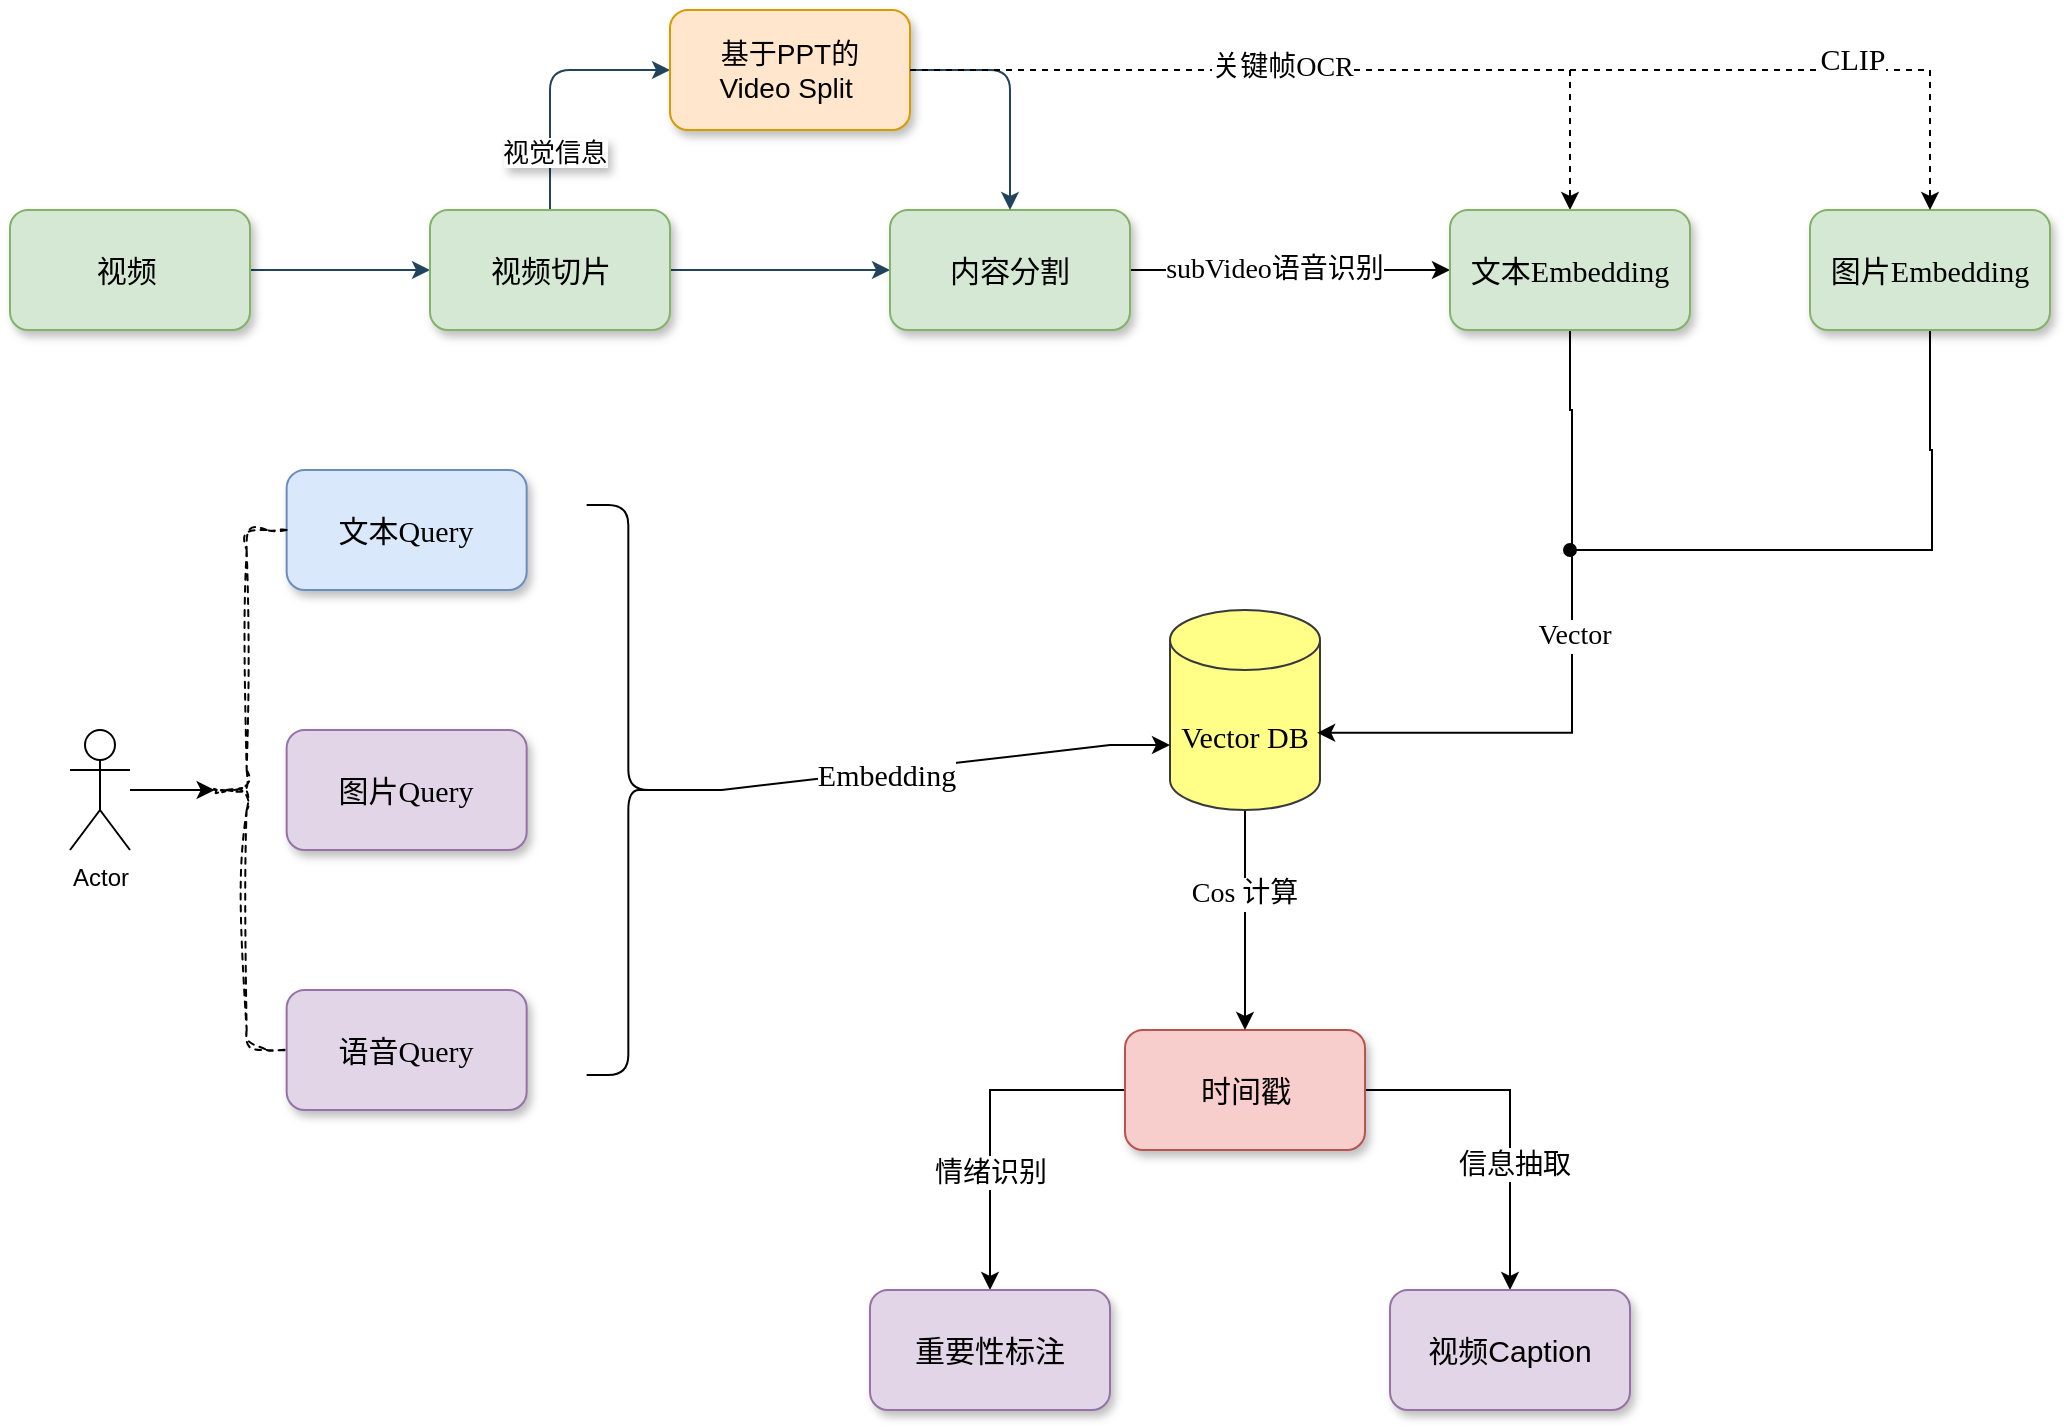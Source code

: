 <mxfile version="24.2.8" type="github">
  <diagram name="Page-1" id="05_qrIEIQOvFknr4RdYY">
    <mxGraphModel dx="1219" dy="620" grid="1" gridSize="10" guides="1" tooltips="1" connect="1" arrows="1" fold="1" page="1" pageScale="1" pageWidth="1169" pageHeight="827" background="none" math="0" shadow="0">
      <root>
        <mxCell id="0" />
        <mxCell id="1" parent="0" />
        <mxCell id="qx2lQG8inNgRZtBNaHFF-1" style="edgeStyle=orthogonalEdgeStyle;rounded=1;orthogonalLoop=1;jettySize=auto;html=1;exitX=1;exitY=0.5;exitDx=0;exitDy=0;labelBackgroundColor=none;strokeColor=#23445D;fontColor=default;" parent="1" source="qx2lQG8inNgRZtBNaHFF-2" target="qx2lQG8inNgRZtBNaHFF-5" edge="1">
          <mxGeometry relative="1" as="geometry" />
        </mxCell>
        <mxCell id="qx2lQG8inNgRZtBNaHFF-2" value="视频&lt;span style=&quot;white-space: pre; font-size: 15px;&quot;&gt;&#x9;&lt;/span&gt;" style="rounded=1;whiteSpace=wrap;html=1;shadow=1;labelBackgroundColor=none;fillColor=#d5e8d4;strokeColor=#82b366;fontSize=15;" parent="1" vertex="1">
          <mxGeometry x="90" y="140" width="120" height="60" as="geometry" />
        </mxCell>
        <mxCell id="qx2lQG8inNgRZtBNaHFF-3" style="edgeStyle=orthogonalEdgeStyle;rounded=1;orthogonalLoop=1;jettySize=auto;html=1;exitX=1;exitY=0.5;exitDx=0;exitDy=0;labelBackgroundColor=none;strokeColor=#23445D;fontColor=default;" parent="1" source="qx2lQG8inNgRZtBNaHFF-5" target="qx2lQG8inNgRZtBNaHFF-7" edge="1">
          <mxGeometry relative="1" as="geometry" />
        </mxCell>
        <mxCell id="qx2lQG8inNgRZtBNaHFF-4" style="edgeStyle=orthogonalEdgeStyle;rounded=1;orthogonalLoop=1;jettySize=auto;html=1;exitX=0.5;exitY=0;exitDx=0;exitDy=0;entryX=0;entryY=0.5;entryDx=0;entryDy=0;labelBackgroundColor=none;strokeColor=#23445D;fontColor=default;" parent="1" source="qx2lQG8inNgRZtBNaHFF-5" target="qx2lQG8inNgRZtBNaHFF-9" edge="1">
          <mxGeometry relative="1" as="geometry" />
        </mxCell>
        <mxCell id="qx2lQG8inNgRZtBNaHFF-37" value="视觉信息" style="edgeLabel;html=1;align=center;verticalAlign=middle;resizable=0;points=[];fontSize=13;fontFamily=Comic Sans MS;textShadow=1;" parent="qx2lQG8inNgRZtBNaHFF-4" vertex="1" connectable="0">
          <mxGeometry x="-0.548" y="-2" relative="1" as="geometry">
            <mxPoint as="offset" />
          </mxGeometry>
        </mxCell>
        <mxCell id="qx2lQG8inNgRZtBNaHFF-5" value="视频切片" style="rounded=1;html=1;shadow=1;labelBackgroundColor=none;fillColor=#d5e8d4;strokeColor=#82b366;fontSize=15;" parent="1" vertex="1">
          <mxGeometry x="300" y="140" width="120" height="60" as="geometry" />
        </mxCell>
        <mxCell id="qx2lQG8inNgRZtBNaHFF-38" style="edgeStyle=orthogonalEdgeStyle;rounded=0;orthogonalLoop=1;jettySize=auto;html=1;exitX=1;exitY=0.5;exitDx=0;exitDy=0;" parent="1" source="qx2lQG8inNgRZtBNaHFF-7" target="qx2lQG8inNgRZtBNaHFF-36" edge="1">
          <mxGeometry relative="1" as="geometry" />
        </mxCell>
        <mxCell id="qx2lQG8inNgRZtBNaHFF-45" value="subVideo语音识别" style="edgeLabel;html=1;align=center;verticalAlign=middle;resizable=0;points=[];fontSize=14;fontFamily=Comic Sans MS;" parent="qx2lQG8inNgRZtBNaHFF-38" vertex="1" connectable="0">
          <mxGeometry x="-0.101" relative="1" as="geometry">
            <mxPoint as="offset" />
          </mxGeometry>
        </mxCell>
        <mxCell id="qx2lQG8inNgRZtBNaHFF-7" value="内容分割" style="rounded=1;whiteSpace=wrap;html=1;shadow=1;labelBackgroundColor=none;fillColor=#d5e8d4;strokeColor=#82b366;fontSize=15;" parent="1" vertex="1">
          <mxGeometry x="530" y="140" width="120" height="60" as="geometry" />
        </mxCell>
        <mxCell id="qx2lQG8inNgRZtBNaHFF-8" style="edgeStyle=orthogonalEdgeStyle;rounded=1;orthogonalLoop=1;jettySize=auto;html=1;exitX=1;exitY=0.5;exitDx=0;exitDy=0;entryX=0.5;entryY=0;entryDx=0;entryDy=0;labelBackgroundColor=none;strokeColor=#23445D;fontColor=default;" parent="1" source="qx2lQG8inNgRZtBNaHFF-9" target="qx2lQG8inNgRZtBNaHFF-7" edge="1">
          <mxGeometry relative="1" as="geometry" />
        </mxCell>
        <mxCell id="qx2lQG8inNgRZtBNaHFF-39" style="edgeStyle=orthogonalEdgeStyle;rounded=0;orthogonalLoop=1;jettySize=auto;html=1;exitX=1;exitY=0.5;exitDx=0;exitDy=0;entryX=0.5;entryY=0;entryDx=0;entryDy=0;dashed=1;" parent="1" source="qx2lQG8inNgRZtBNaHFF-9" target="qx2lQG8inNgRZtBNaHFF-36" edge="1">
          <mxGeometry relative="1" as="geometry" />
        </mxCell>
        <mxCell id="qx2lQG8inNgRZtBNaHFF-9" value="基于PPT的&lt;div style=&quot;font-size: 14px;&quot;&gt;Video Split&amp;nbsp;&lt;/div&gt;" style="rounded=1;whiteSpace=wrap;html=1;shadow=1;labelBackgroundColor=none;fillColor=#ffe6cc;strokeColor=#d79b00;fontSize=14;" parent="1" vertex="1">
          <mxGeometry x="420" y="40" width="120" height="60" as="geometry" />
        </mxCell>
        <mxCell id="qx2lQG8inNgRZtBNaHFF-25" value="文本Query" style="rounded=1;whiteSpace=wrap;html=1;shadow=1;labelBackgroundColor=none;fillColor=#dae8fc;strokeColor=#6c8ebf;fontFamily=Comic Sans MS;fontSize=15;" parent="1" vertex="1">
          <mxGeometry x="228.33" y="270" width="120" height="60" as="geometry" />
        </mxCell>
        <mxCell id="34lqFkvomcDJ_T_kLayH-26" style="edgeStyle=orthogonalEdgeStyle;rounded=0;orthogonalLoop=1;jettySize=auto;html=1;" edge="1" parent="1" source="qx2lQG8inNgRZtBNaHFF-26" target="34lqFkvomcDJ_T_kLayH-10">
          <mxGeometry relative="1" as="geometry" />
        </mxCell>
        <mxCell id="34lqFkvomcDJ_T_kLayH-27" value="信息抽取" style="edgeLabel;html=1;align=center;verticalAlign=middle;resizable=0;points=[];fontSize=14;" vertex="1" connectable="0" parent="34lqFkvomcDJ_T_kLayH-26">
          <mxGeometry x="0.265" y="2" relative="1" as="geometry">
            <mxPoint as="offset" />
          </mxGeometry>
        </mxCell>
        <mxCell id="34lqFkvomcDJ_T_kLayH-28" style="edgeStyle=orthogonalEdgeStyle;rounded=0;orthogonalLoop=1;jettySize=auto;html=1;entryX=0.5;entryY=0;entryDx=0;entryDy=0;" edge="1" parent="1" source="qx2lQG8inNgRZtBNaHFF-26" target="34lqFkvomcDJ_T_kLayH-9">
          <mxGeometry relative="1" as="geometry" />
        </mxCell>
        <mxCell id="34lqFkvomcDJ_T_kLayH-29" value="情绪识别" style="edgeLabel;html=1;align=center;verticalAlign=middle;resizable=0;points=[];fontSize=14;" vertex="1" connectable="0" parent="34lqFkvomcDJ_T_kLayH-28">
          <mxGeometry x="0.291" relative="1" as="geometry">
            <mxPoint as="offset" />
          </mxGeometry>
        </mxCell>
        <mxCell id="qx2lQG8inNgRZtBNaHFF-26" value="时间戳" style="rounded=1;whiteSpace=wrap;html=1;shadow=1;labelBackgroundColor=none;fillColor=#f8cecc;strokeColor=#b85450;fontSize=15;" parent="1" vertex="1">
          <mxGeometry x="647.5" y="550" width="120" height="60" as="geometry" />
        </mxCell>
        <mxCell id="qx2lQG8inNgRZtBNaHFF-56" style="edgeStyle=orthogonalEdgeStyle;rounded=0;orthogonalLoop=1;jettySize=auto;html=1;entryX=0.5;entryY=0;entryDx=0;entryDy=0;" parent="1" source="qx2lQG8inNgRZtBNaHFF-34" target="qx2lQG8inNgRZtBNaHFF-26" edge="1">
          <mxGeometry relative="1" as="geometry" />
        </mxCell>
        <mxCell id="qx2lQG8inNgRZtBNaHFF-57" value="Cos 计算" style="edgeLabel;html=1;align=center;verticalAlign=middle;resizable=0;points=[];fontFamily=Comic Sans MS;fontSize=14;" parent="qx2lQG8inNgRZtBNaHFF-56" vertex="1" connectable="0">
          <mxGeometry x="-0.24" y="-1" relative="1" as="geometry">
            <mxPoint as="offset" />
          </mxGeometry>
        </mxCell>
        <mxCell id="qx2lQG8inNgRZtBNaHFF-34" value="&lt;font face=&quot;Comic Sans MS&quot; style=&quot;font-size: 15px;&quot;&gt;Vector DB&lt;/font&gt;" style="shape=cylinder3;whiteSpace=wrap;html=1;boundedLbl=1;backgroundOutline=1;size=15;fillColor=#ffff88;strokeColor=#36393d;fontSize=15;" parent="1" vertex="1">
          <mxGeometry x="670" y="340" width="75" height="100" as="geometry" />
        </mxCell>
        <mxCell id="34lqFkvomcDJ_T_kLayH-15" value="" style="edgeStyle=orthogonalEdgeStyle;rounded=0;orthogonalLoop=1;jettySize=auto;html=1;entryX=0.981;entryY=0.614;entryDx=0;entryDy=0;entryPerimeter=0;" edge="1" parent="1" source="qx2lQG8inNgRZtBNaHFF-36" target="qx2lQG8inNgRZtBNaHFF-34">
          <mxGeometry relative="1" as="geometry">
            <mxPoint x="870" y="280" as="targetPoint" />
            <Array as="points">
              <mxPoint x="870" y="240" />
              <mxPoint x="871" y="240" />
              <mxPoint x="871" y="401" />
            </Array>
          </mxGeometry>
        </mxCell>
        <mxCell id="34lqFkvomcDJ_T_kLayH-17" value="Vector" style="edgeLabel;html=1;align=center;verticalAlign=middle;resizable=0;points=[];fontSize=14;fontFamily=Comic Sans MS;" vertex="1" connectable="0" parent="34lqFkvomcDJ_T_kLayH-15">
          <mxGeometry x="-0.069" y="1" relative="1" as="geometry">
            <mxPoint as="offset" />
          </mxGeometry>
        </mxCell>
        <mxCell id="qx2lQG8inNgRZtBNaHFF-36" value="文本Embedding" style="rounded=1;whiteSpace=wrap;html=1;shadow=1;labelBackgroundColor=none;fillColor=#d5e8d4;strokeColor=#82b366;fontSize=15;fontFamily=Comic Sans MS;" parent="1" vertex="1">
          <mxGeometry x="810" y="140" width="120" height="60" as="geometry" />
        </mxCell>
        <mxCell id="qx2lQG8inNgRZtBNaHFF-53" value="Actor" style="shape=umlActor;verticalLabelPosition=bottom;verticalAlign=top;html=1;outlineConnect=0;" parent="1" vertex="1">
          <mxGeometry x="120" y="400" width="30" height="60" as="geometry" />
        </mxCell>
        <mxCell id="qx2lQG8inNgRZtBNaHFF-58" value="语音Query" style="rounded=1;whiteSpace=wrap;html=1;shadow=1;labelBackgroundColor=none;fillColor=#e1d5e7;strokeColor=#9673a6;fontFamily=Comic Sans MS;fontSize=15;" parent="1" vertex="1">
          <mxGeometry x="228.33" y="530" width="120" height="60" as="geometry" />
        </mxCell>
        <mxCell id="qx2lQG8inNgRZtBNaHFF-59" value="图片Query" style="rounded=1;whiteSpace=wrap;html=1;shadow=1;labelBackgroundColor=none;fillColor=#e1d5e7;strokeColor=#9673a6;fontFamily=Comic Sans MS;fontSize=15;" parent="1" vertex="1">
          <mxGeometry x="228.33" y="400" width="120" height="60" as="geometry" />
        </mxCell>
        <mxCell id="qx2lQG8inNgRZtBNaHFF-65" value="" style="shape=curlyBracket;whiteSpace=wrap;html=1;rounded=1;labelPosition=left;verticalLabelPosition=middle;align=right;verticalAlign=middle;labelBackgroundColor=none;labelBorderColor=none;textShadow=0;sketch=1;curveFitting=1;jiggle=2;gradientColor=none;dashed=1;shadow=0;fillStyle=zigzag;" parent="1" vertex="1">
          <mxGeometry x="188.33" y="300" width="40" height="260" as="geometry" />
        </mxCell>
        <mxCell id="34lqFkvomcDJ_T_kLayH-16" style="edgeStyle=orthogonalEdgeStyle;rounded=0;orthogonalLoop=1;jettySize=auto;html=1;endArrow=oval;endFill=1;" edge="1" parent="1" source="34lqFkvomcDJ_T_kLayH-3">
          <mxGeometry relative="1" as="geometry">
            <mxPoint x="870" y="310" as="targetPoint" />
            <Array as="points">
              <mxPoint x="1050" y="260" />
              <mxPoint x="1051" y="260" />
            </Array>
          </mxGeometry>
        </mxCell>
        <mxCell id="34lqFkvomcDJ_T_kLayH-3" value="图片Embedding" style="rounded=1;whiteSpace=wrap;html=1;shadow=1;labelBackgroundColor=none;fillColor=#d5e8d4;strokeColor=#82b366;fontSize=15;fontFamily=Comic Sans MS;" vertex="1" parent="1">
          <mxGeometry x="990" y="140" width="120" height="60" as="geometry" />
        </mxCell>
        <mxCell id="34lqFkvomcDJ_T_kLayH-4" style="edgeStyle=orthogonalEdgeStyle;rounded=0;orthogonalLoop=1;jettySize=auto;html=1;dashed=1;" edge="1" parent="1" source="qx2lQG8inNgRZtBNaHFF-9" target="34lqFkvomcDJ_T_kLayH-3">
          <mxGeometry relative="1" as="geometry" />
        </mxCell>
        <mxCell id="34lqFkvomcDJ_T_kLayH-5" value="&lt;font style=&quot;font-size: 15px;&quot;&gt;CLIP&lt;/font&gt;&lt;div style=&quot;font-size: 15px;&quot;&gt;&lt;br style=&quot;font-size: 15px;&quot;&gt;&lt;/div&gt;" style="edgeLabel;html=1;align=center;verticalAlign=middle;resizable=0;points=[];fontFamily=Comic Sans MS;fontSize=15;" vertex="1" connectable="0" parent="34lqFkvomcDJ_T_kLayH-4">
          <mxGeometry x="0.622" y="-3" relative="1" as="geometry">
            <mxPoint as="offset" />
          </mxGeometry>
        </mxCell>
        <mxCell id="34lqFkvomcDJ_T_kLayH-24" value="&lt;span style=&quot;color: rgba(0, 0, 0, 0); font-family: monospace; font-size: 0px; text-align: start; background-color: rgb(251, 251, 251);&quot;&gt;%3CmxGraphModel%3E%3Croot%3E%3CmxCell%20id%3D%220%22%2F%3E%3CmxCell%20id%3D%221%22%20parent%3D%220%22%2F%3E%3CmxCell%20id%3D%222%22%20value%3D%22%E5%85%B3%E9%94%AE%E5%B8%A7%26lt%3Bfont%20face%3D%26quot%3BComic%20Sans%20MS%26quot%3B%20style%3D%26quot%3Bfont-size%3A%2014px%3B%26quot%3B%26gt%3BOCR%26lt%3B%2Ffont%26gt%3B%22%20style%3D%22edgeLabel%3Balign%3Dcenter%3BverticalAlign%3Dmiddle%3Bresizable%3D0%3Bpoints%3D%5B%5D%3BfontSize%3D14%3BfontColor%3D%23792a6a%3BlabelBorderColor%3Dnone%3BtextShadow%3D1%3Bhtml%3D1%3BlabelPosition%3Dcenter%3BverticalLabelPosition%3Dmiddle%3B%22%20vertex%3D%221%22%20connectable%3D%220%22%20parent%3D%221%22%3E%3CmxGeometry%20x%3D%22725%22%20y%3D%2267%22%20as%3D%22geometry%22%2F%3E%3C%2FmxCell%3E%3C%2Froot%3E%3C%2FmxGraphModel%3E&lt;/span&gt;" style="edgeLabel;html=1;align=center;verticalAlign=middle;resizable=0;points=[];" vertex="1" connectable="0" parent="34lqFkvomcDJ_T_kLayH-4">
          <mxGeometry x="-0.34" relative="1" as="geometry">
            <mxPoint as="offset" />
          </mxGeometry>
        </mxCell>
        <mxCell id="34lqFkvomcDJ_T_kLayH-25" value="关键帧OCR" style="edgeLabel;html=1;align=center;verticalAlign=middle;resizable=0;points=[];fontSize=14;fontFamily=Comic Sans MS;" vertex="1" connectable="0" parent="34lqFkvomcDJ_T_kLayH-4">
          <mxGeometry x="-0.361" y="1" relative="1" as="geometry">
            <mxPoint as="offset" />
          </mxGeometry>
        </mxCell>
        <mxCell id="34lqFkvomcDJ_T_kLayH-6" value="" style="shape=curlyBracket;whiteSpace=wrap;html=1;rounded=1;flipH=1;labelPosition=right;verticalLabelPosition=middle;align=left;verticalAlign=middle;" vertex="1" parent="1">
          <mxGeometry x="378.33" y="287.5" width="41.67" height="285" as="geometry" />
        </mxCell>
        <mxCell id="34lqFkvomcDJ_T_kLayH-7" style="edgeStyle=entityRelationEdgeStyle;rounded=0;orthogonalLoop=1;jettySize=auto;html=1;exitX=0.1;exitY=0.5;exitDx=0;exitDy=0;exitPerimeter=0;entryX=0;entryY=0;entryDx=0;entryDy=67.5;entryPerimeter=0;elbow=vertical;" edge="1" parent="1" source="34lqFkvomcDJ_T_kLayH-6" target="qx2lQG8inNgRZtBNaHFF-34">
          <mxGeometry relative="1" as="geometry" />
        </mxCell>
        <mxCell id="34lqFkvomcDJ_T_kLayH-8" value="Embedding" style="edgeLabel;html=1;align=center;verticalAlign=middle;resizable=0;points=[];fontFamily=Comic Sans MS;fontSize=15;" vertex="1" connectable="0" parent="34lqFkvomcDJ_T_kLayH-7">
          <mxGeometry x="-0.119" y="-1" relative="1" as="geometry">
            <mxPoint as="offset" />
          </mxGeometry>
        </mxCell>
        <mxCell id="34lqFkvomcDJ_T_kLayH-9" value="重要性标注" style="rounded=1;whiteSpace=wrap;html=1;shadow=1;labelBackgroundColor=none;fillColor=#e1d5e7;strokeColor=#9673a6;fontSize=15;" vertex="1" parent="1">
          <mxGeometry x="520" y="680" width="120" height="60" as="geometry" />
        </mxCell>
        <mxCell id="34lqFkvomcDJ_T_kLayH-10" value="视频Caption" style="rounded=1;whiteSpace=wrap;html=1;shadow=1;labelBackgroundColor=none;fillColor=#e1d5e7;strokeColor=#9673a6;fontSize=15;" vertex="1" parent="1">
          <mxGeometry x="780" y="680" width="120" height="60" as="geometry" />
        </mxCell>
        <mxCell id="34lqFkvomcDJ_T_kLayH-18" style="edgeStyle=orthogonalEdgeStyle;rounded=0;orthogonalLoop=1;jettySize=auto;html=1;entryX=0.1;entryY=0.5;entryDx=0;entryDy=0;entryPerimeter=0;" edge="1" parent="1" source="qx2lQG8inNgRZtBNaHFF-53" target="qx2lQG8inNgRZtBNaHFF-65">
          <mxGeometry relative="1" as="geometry" />
        </mxCell>
      </root>
    </mxGraphModel>
  </diagram>
</mxfile>
